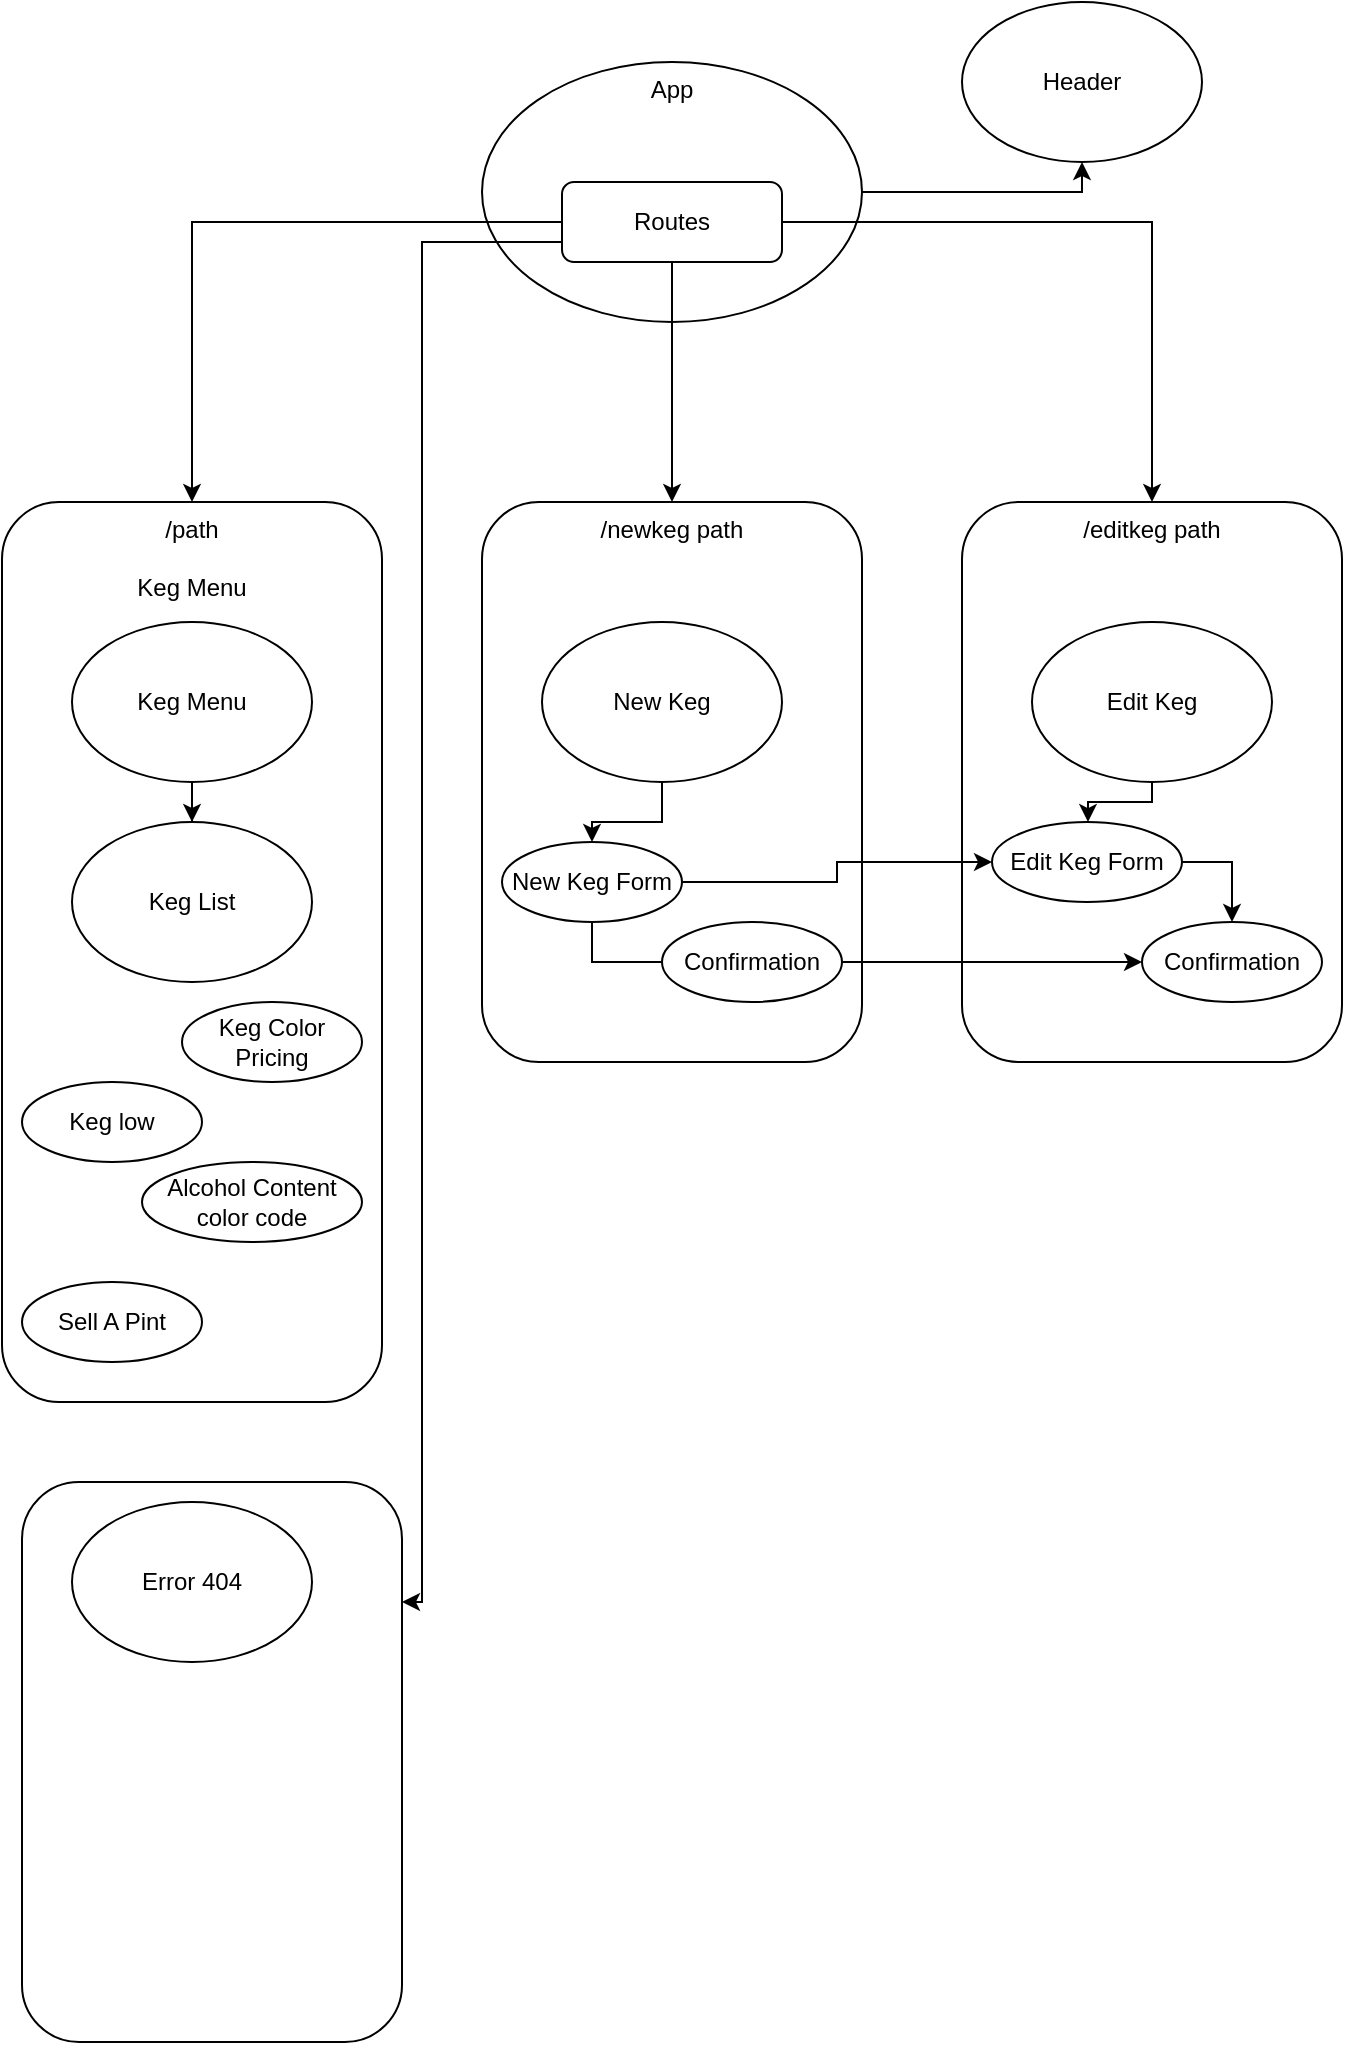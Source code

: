 <mxfile version="12.7.0" type="device"><diagram id="POTUuLyy9ZT1cLwnnZkE" name="Page-1"><mxGraphModel dx="1140" dy="1074" grid="1" gridSize="10" guides="1" tooltips="1" connect="1" arrows="1" fold="1" page="1" pageScale="1" pageWidth="850" pageHeight="1100" math="0" shadow="0"><root><mxCell id="0"/><mxCell id="1" parent="0"/><mxCell id="NQkgT7D-fYdBjP4prIMl-1" value="Header" style="ellipse;whiteSpace=wrap;html=1;" vertex="1" parent="1"><mxGeometry x="490" y="30" width="120" height="80" as="geometry"/></mxCell><mxCell id="NQkgT7D-fYdBjP4prIMl-7" style="edgeStyle=orthogonalEdgeStyle;rounded=0;orthogonalLoop=1;jettySize=auto;html=1;entryX=0.5;entryY=1;entryDx=0;entryDy=0;" edge="1" parent="1" source="NQkgT7D-fYdBjP4prIMl-3" target="NQkgT7D-fYdBjP4prIMl-1"><mxGeometry relative="1" as="geometry"><Array as="points"><mxPoint x="550" y="125"/></Array></mxGeometry></mxCell><mxCell id="NQkgT7D-fYdBjP4prIMl-3" value="App" style="ellipse;whiteSpace=wrap;html=1;verticalAlign=top;" vertex="1" parent="1"><mxGeometry x="250" y="60" width="190" height="130" as="geometry"/></mxCell><mxCell id="NQkgT7D-fYdBjP4prIMl-33" style="edgeStyle=orthogonalEdgeStyle;rounded=0;orthogonalLoop=1;jettySize=auto;html=1;" edge="1" parent="1" source="NQkgT7D-fYdBjP4prIMl-4" target="NQkgT7D-fYdBjP4prIMl-9"><mxGeometry relative="1" as="geometry"/></mxCell><mxCell id="NQkgT7D-fYdBjP4prIMl-34" style="edgeStyle=orthogonalEdgeStyle;rounded=0;orthogonalLoop=1;jettySize=auto;html=1;" edge="1" parent="1" source="NQkgT7D-fYdBjP4prIMl-4" target="NQkgT7D-fYdBjP4prIMl-10"><mxGeometry relative="1" as="geometry"/></mxCell><mxCell id="NQkgT7D-fYdBjP4prIMl-35" style="edgeStyle=orthogonalEdgeStyle;rounded=0;orthogonalLoop=1;jettySize=auto;html=1;" edge="1" parent="1" source="NQkgT7D-fYdBjP4prIMl-4" target="NQkgT7D-fYdBjP4prIMl-17"><mxGeometry relative="1" as="geometry"/></mxCell><mxCell id="NQkgT7D-fYdBjP4prIMl-36" style="edgeStyle=orthogonalEdgeStyle;rounded=0;orthogonalLoop=1;jettySize=auto;html=1;" edge="1" parent="1" source="NQkgT7D-fYdBjP4prIMl-4" target="NQkgT7D-fYdBjP4prIMl-11"><mxGeometry relative="1" as="geometry"><Array as="points"><mxPoint x="220" y="150"/><mxPoint x="220" y="830"/></Array></mxGeometry></mxCell><mxCell id="NQkgT7D-fYdBjP4prIMl-4" value="Routes" style="rounded=1;whiteSpace=wrap;html=1;" vertex="1" parent="1"><mxGeometry x="290" y="120" width="110" height="40" as="geometry"/></mxCell><mxCell id="NQkgT7D-fYdBjP4prIMl-9" value="/path&lt;br&gt;&lt;br&gt;Keg Menu" style="rounded=1;whiteSpace=wrap;html=1;verticalAlign=top;" vertex="1" parent="1"><mxGeometry x="10" y="280" width="190" height="450" as="geometry"/></mxCell><mxCell id="NQkgT7D-fYdBjP4prIMl-10" value="/newkeg path" style="rounded=1;whiteSpace=wrap;html=1;verticalAlign=top;" vertex="1" parent="1"><mxGeometry x="250" y="280" width="190" height="280" as="geometry"/></mxCell><mxCell id="NQkgT7D-fYdBjP4prIMl-11" value="" style="rounded=1;whiteSpace=wrap;html=1;verticalAlign=top;" vertex="1" parent="1"><mxGeometry x="20" y="770" width="190" height="280" as="geometry"/></mxCell><mxCell id="NQkgT7D-fYdBjP4prIMl-12" style="edgeStyle=orthogonalEdgeStyle;rounded=0;orthogonalLoop=1;jettySize=auto;html=1;exitX=0.5;exitY=1;exitDx=0;exitDy=0;" edge="1" parent="1" source="NQkgT7D-fYdBjP4prIMl-3" target="NQkgT7D-fYdBjP4prIMl-3"><mxGeometry relative="1" as="geometry"/></mxCell><mxCell id="NQkgT7D-fYdBjP4prIMl-38" style="edgeStyle=orthogonalEdgeStyle;rounded=0;orthogonalLoop=1;jettySize=auto;html=1;exitX=0.5;exitY=1;exitDx=0;exitDy=0;" edge="1" parent="1" source="NQkgT7D-fYdBjP4prIMl-13" target="NQkgT7D-fYdBjP4prIMl-14"><mxGeometry relative="1" as="geometry"/></mxCell><mxCell id="NQkgT7D-fYdBjP4prIMl-13" value="Keg Menu" style="ellipse;whiteSpace=wrap;html=1;" vertex="1" parent="1"><mxGeometry x="45" y="340" width="120" height="80" as="geometry"/></mxCell><mxCell id="NQkgT7D-fYdBjP4prIMl-14" value="Keg List" style="ellipse;whiteSpace=wrap;html=1;" vertex="1" parent="1"><mxGeometry x="45" y="440" width="120" height="80" as="geometry"/></mxCell><mxCell id="NQkgT7D-fYdBjP4prIMl-39" style="edgeStyle=orthogonalEdgeStyle;rounded=0;orthogonalLoop=1;jettySize=auto;html=1;exitX=0.5;exitY=1;exitDx=0;exitDy=0;" edge="1" parent="1" source="NQkgT7D-fYdBjP4prIMl-15" target="NQkgT7D-fYdBjP4prIMl-18"><mxGeometry relative="1" as="geometry"/></mxCell><mxCell id="NQkgT7D-fYdBjP4prIMl-15" value="New Keg" style="ellipse;whiteSpace=wrap;html=1;" vertex="1" parent="1"><mxGeometry x="280" y="340" width="120" height="80" as="geometry"/></mxCell><mxCell id="NQkgT7D-fYdBjP4prIMl-16" value="Error 404" style="ellipse;whiteSpace=wrap;html=1;" vertex="1" parent="1"><mxGeometry x="45" y="780" width="120" height="80" as="geometry"/></mxCell><mxCell id="NQkgT7D-fYdBjP4prIMl-17" value="/editkeg path" style="rounded=1;whiteSpace=wrap;html=1;verticalAlign=top;" vertex="1" parent="1"><mxGeometry x="490" y="280" width="190" height="280" as="geometry"/></mxCell><mxCell id="NQkgT7D-fYdBjP4prIMl-31" style="edgeStyle=orthogonalEdgeStyle;rounded=0;orthogonalLoop=1;jettySize=auto;html=1;" edge="1" parent="1" source="NQkgT7D-fYdBjP4prIMl-18" target="NQkgT7D-fYdBjP4prIMl-21"><mxGeometry relative="1" as="geometry"/></mxCell><mxCell id="NQkgT7D-fYdBjP4prIMl-40" style="edgeStyle=orthogonalEdgeStyle;rounded=0;orthogonalLoop=1;jettySize=auto;html=1;entryX=0;entryY=1;entryDx=0;entryDy=0;" edge="1" parent="1" source="NQkgT7D-fYdBjP4prIMl-18" target="NQkgT7D-fYdBjP4prIMl-19"><mxGeometry relative="1" as="geometry"/></mxCell><mxCell id="NQkgT7D-fYdBjP4prIMl-18" value="New Keg Form" style="ellipse;whiteSpace=wrap;html=1;" vertex="1" parent="1"><mxGeometry x="260" y="450" width="90" height="40" as="geometry"/></mxCell><mxCell id="NQkgT7D-fYdBjP4prIMl-32" style="edgeStyle=orthogonalEdgeStyle;rounded=0;orthogonalLoop=1;jettySize=auto;html=1;" edge="1" parent="1" source="NQkgT7D-fYdBjP4prIMl-19" target="NQkgT7D-fYdBjP4prIMl-22"><mxGeometry relative="1" as="geometry"/></mxCell><mxCell id="NQkgT7D-fYdBjP4prIMl-19" value="Confirmation" style="ellipse;whiteSpace=wrap;html=1;" vertex="1" parent="1"><mxGeometry x="340" y="490" width="90" height="40" as="geometry"/></mxCell><mxCell id="NQkgT7D-fYdBjP4prIMl-45" style="edgeStyle=orthogonalEdgeStyle;rounded=0;orthogonalLoop=1;jettySize=auto;html=1;" edge="1" parent="1" source="NQkgT7D-fYdBjP4prIMl-20" target="NQkgT7D-fYdBjP4prIMl-21"><mxGeometry relative="1" as="geometry"><Array as="points"><mxPoint x="585" y="430"/><mxPoint x="553" y="430"/></Array></mxGeometry></mxCell><mxCell id="NQkgT7D-fYdBjP4prIMl-20" value="Edit Keg" style="ellipse;whiteSpace=wrap;html=1;" vertex="1" parent="1"><mxGeometry x="525" y="340" width="120" height="80" as="geometry"/></mxCell><mxCell id="NQkgT7D-fYdBjP4prIMl-41" style="edgeStyle=orthogonalEdgeStyle;rounded=0;orthogonalLoop=1;jettySize=auto;html=1;" edge="1" parent="1" source="NQkgT7D-fYdBjP4prIMl-21" target="NQkgT7D-fYdBjP4prIMl-22"><mxGeometry relative="1" as="geometry"><Array as="points"><mxPoint x="625" y="460"/></Array></mxGeometry></mxCell><mxCell id="NQkgT7D-fYdBjP4prIMl-21" value="Edit Keg Form" style="ellipse;whiteSpace=wrap;html=1;" vertex="1" parent="1"><mxGeometry x="505" y="440" width="95" height="40" as="geometry"/></mxCell><mxCell id="NQkgT7D-fYdBjP4prIMl-22" value="Confirmation" style="ellipse;whiteSpace=wrap;html=1;" vertex="1" parent="1"><mxGeometry x="580" y="490" width="90" height="40" as="geometry"/></mxCell><mxCell id="NQkgT7D-fYdBjP4prIMl-26" value="Keg low" style="ellipse;whiteSpace=wrap;html=1;" vertex="1" parent="1"><mxGeometry x="20" y="570" width="90" height="40" as="geometry"/></mxCell><mxCell id="NQkgT7D-fYdBjP4prIMl-27" value="Keg Color Pricing" style="ellipse;whiteSpace=wrap;html=1;" vertex="1" parent="1"><mxGeometry x="100" y="530" width="90" height="40" as="geometry"/></mxCell><mxCell id="NQkgT7D-fYdBjP4prIMl-29" value="Alcohol Content color code" style="ellipse;whiteSpace=wrap;html=1;" vertex="1" parent="1"><mxGeometry x="80" y="610" width="110" height="40" as="geometry"/></mxCell><mxCell id="NQkgT7D-fYdBjP4prIMl-37" value="Sell A Pint" style="ellipse;whiteSpace=wrap;html=1;" vertex="1" parent="1"><mxGeometry x="20" y="670" width="90" height="40" as="geometry"/></mxCell></root></mxGraphModel></diagram></mxfile>